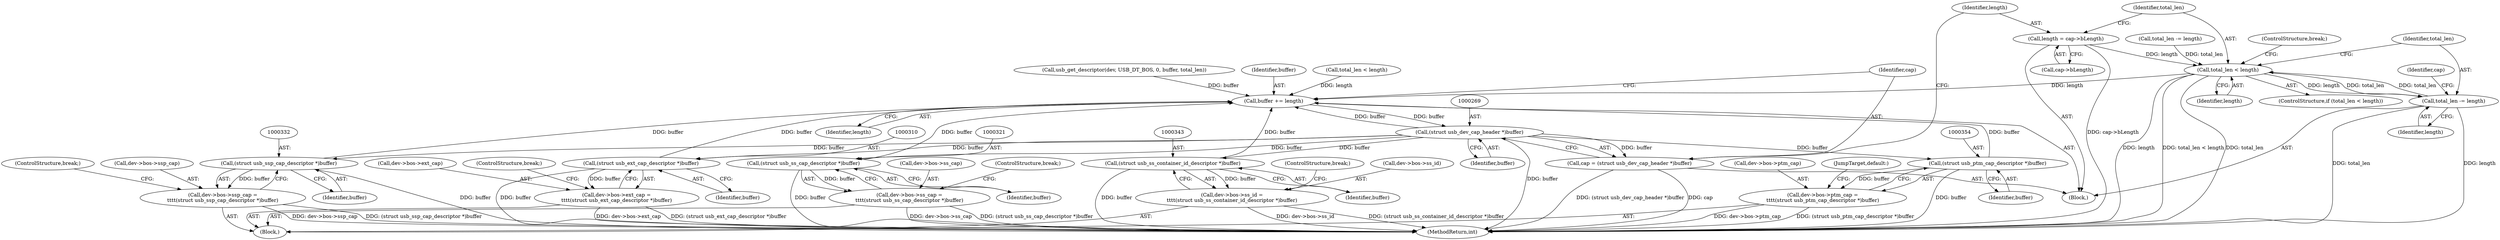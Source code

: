 digraph "0_linux_1c0edc3633b56000e18d82fc241e3995ca18a69e@pointer" {
"1000271" [label="(Call,length = cap->bLength)"];
"1000277" [label="(Call,total_len < length)"];
"1000263" [label="(Call,buffer += length)"];
"1000268" [label="(Call,(struct usb_dev_cap_header *)buffer)"];
"1000266" [label="(Call,cap = (struct usb_dev_cap_header *)buffer)"];
"1000309" [label="(Call,(struct usb_ext_cap_descriptor *)buffer)"];
"1000303" [label="(Call,dev->bos->ext_cap =\n\t\t\t\t(struct usb_ext_cap_descriptor *)buffer)"];
"1000320" [label="(Call,(struct usb_ss_cap_descriptor *)buffer)"];
"1000314" [label="(Call,dev->bos->ss_cap =\n\t\t\t\t(struct usb_ss_cap_descriptor *)buffer)"];
"1000331" [label="(Call,(struct usb_ssp_cap_descriptor *)buffer)"];
"1000325" [label="(Call,dev->bos->ssp_cap =\n\t\t\t\t(struct usb_ssp_cap_descriptor *)buffer)"];
"1000342" [label="(Call,(struct usb_ss_container_id_descriptor *)buffer)"];
"1000336" [label="(Call,dev->bos->ss_id =\n\t\t\t\t(struct usb_ss_container_id_descriptor *)buffer)"];
"1000353" [label="(Call,(struct usb_ptm_cap_descriptor *)buffer)"];
"1000347" [label="(Call,dev->bos->ptm_cap =\n\t\t\t\t(struct usb_ptm_cap_descriptor *)buffer)"];
"1000281" [label="(Call,total_len -= length)"];
"1000227" [label="(Call,usb_get_descriptor(dev, USB_DT_BOS, 0, buffer, total_len))"];
"1000283" [label="(Identifier,length)"];
"1000299" [label="(Block,)"];
"1000267" [label="(Identifier,cap)"];
"1000336" [label="(Call,dev->bos->ss_id =\n\t\t\t\t(struct usb_ss_container_id_descriptor *)buffer)"];
"1000280" [label="(ControlStructure,break;)"];
"1000265" [label="(Identifier,length)"];
"1000279" [label="(Identifier,length)"];
"1000348" [label="(Call,dev->bos->ptm_cap)"];
"1000277" [label="(Call,total_len < length)"];
"1000263" [label="(Call,buffer += length)"];
"1000309" [label="(Call,(struct usb_ext_cap_descriptor *)buffer)"];
"1000342" [label="(Call,(struct usb_ss_container_id_descriptor *)buffer)"];
"1000264" [label="(Identifier,buffer)"];
"1000314" [label="(Call,dev->bos->ss_cap =\n\t\t\t\t(struct usb_ss_cap_descriptor *)buffer)"];
"1000333" [label="(Identifier,buffer)"];
"1000337" [label="(Call,dev->bos->ss_id)"];
"1000250" [label="(Call,total_len -= length)"];
"1000272" [label="(Identifier,length)"];
"1000266" [label="(Call,cap = (struct usb_dev_cap_header *)buffer)"];
"1000315" [label="(Call,dev->bos->ss_cap)"];
"1000311" [label="(Identifier,buffer)"];
"1000344" [label="(Identifier,buffer)"];
"1000281" [label="(Call,total_len -= length)"];
"1000345" [label="(ControlStructure,break;)"];
"1000273" [label="(Call,cap->bLength)"];
"1000356" [label="(JumpTarget,default:)"];
"1000323" [label="(ControlStructure,break;)"];
"1000326" [label="(Call,dev->bos->ssp_cap)"];
"1000282" [label="(Identifier,total_len)"];
"1000331" [label="(Call,(struct usb_ssp_cap_descriptor *)buffer)"];
"1000180" [label="(Call,total_len < length)"];
"1000271" [label="(Call,length = cap->bLength)"];
"1000312" [label="(ControlStructure,break;)"];
"1000303" [label="(Call,dev->bos->ext_cap =\n\t\t\t\t(struct usb_ext_cap_descriptor *)buffer)"];
"1000287" [label="(Identifier,cap)"];
"1000268" [label="(Call,(struct usb_dev_cap_header *)buffer)"];
"1000304" [label="(Call,dev->bos->ext_cap)"];
"1000365" [label="(MethodReturn,int)"];
"1000325" [label="(Call,dev->bos->ssp_cap =\n\t\t\t\t(struct usb_ssp_cap_descriptor *)buffer)"];
"1000334" [label="(ControlStructure,break;)"];
"1000355" [label="(Identifier,buffer)"];
"1000278" [label="(Identifier,total_len)"];
"1000353" [label="(Call,(struct usb_ptm_cap_descriptor *)buffer)"];
"1000262" [label="(Block,)"];
"1000322" [label="(Identifier,buffer)"];
"1000347" [label="(Call,dev->bos->ptm_cap =\n\t\t\t\t(struct usb_ptm_cap_descriptor *)buffer)"];
"1000270" [label="(Identifier,buffer)"];
"1000276" [label="(ControlStructure,if (total_len < length))"];
"1000320" [label="(Call,(struct usb_ss_cap_descriptor *)buffer)"];
"1000271" -> "1000262"  [label="AST: "];
"1000271" -> "1000273"  [label="CFG: "];
"1000272" -> "1000271"  [label="AST: "];
"1000273" -> "1000271"  [label="AST: "];
"1000278" -> "1000271"  [label="CFG: "];
"1000271" -> "1000365"  [label="DDG: cap->bLength"];
"1000271" -> "1000277"  [label="DDG: length"];
"1000277" -> "1000276"  [label="AST: "];
"1000277" -> "1000279"  [label="CFG: "];
"1000278" -> "1000277"  [label="AST: "];
"1000279" -> "1000277"  [label="AST: "];
"1000280" -> "1000277"  [label="CFG: "];
"1000282" -> "1000277"  [label="CFG: "];
"1000277" -> "1000365"  [label="DDG: total_len"];
"1000277" -> "1000365"  [label="DDG: total_len < length"];
"1000277" -> "1000365"  [label="DDG: length"];
"1000277" -> "1000263"  [label="DDG: length"];
"1000250" -> "1000277"  [label="DDG: total_len"];
"1000281" -> "1000277"  [label="DDG: total_len"];
"1000277" -> "1000281"  [label="DDG: length"];
"1000277" -> "1000281"  [label="DDG: total_len"];
"1000263" -> "1000262"  [label="AST: "];
"1000263" -> "1000265"  [label="CFG: "];
"1000264" -> "1000263"  [label="AST: "];
"1000265" -> "1000263"  [label="AST: "];
"1000267" -> "1000263"  [label="CFG: "];
"1000180" -> "1000263"  [label="DDG: length"];
"1000309" -> "1000263"  [label="DDG: buffer"];
"1000227" -> "1000263"  [label="DDG: buffer"];
"1000320" -> "1000263"  [label="DDG: buffer"];
"1000268" -> "1000263"  [label="DDG: buffer"];
"1000353" -> "1000263"  [label="DDG: buffer"];
"1000331" -> "1000263"  [label="DDG: buffer"];
"1000342" -> "1000263"  [label="DDG: buffer"];
"1000263" -> "1000268"  [label="DDG: buffer"];
"1000268" -> "1000266"  [label="AST: "];
"1000268" -> "1000270"  [label="CFG: "];
"1000269" -> "1000268"  [label="AST: "];
"1000270" -> "1000268"  [label="AST: "];
"1000266" -> "1000268"  [label="CFG: "];
"1000268" -> "1000365"  [label="DDG: buffer"];
"1000268" -> "1000266"  [label="DDG: buffer"];
"1000268" -> "1000309"  [label="DDG: buffer"];
"1000268" -> "1000320"  [label="DDG: buffer"];
"1000268" -> "1000331"  [label="DDG: buffer"];
"1000268" -> "1000342"  [label="DDG: buffer"];
"1000268" -> "1000353"  [label="DDG: buffer"];
"1000266" -> "1000262"  [label="AST: "];
"1000267" -> "1000266"  [label="AST: "];
"1000272" -> "1000266"  [label="CFG: "];
"1000266" -> "1000365"  [label="DDG: (struct usb_dev_cap_header *)buffer"];
"1000266" -> "1000365"  [label="DDG: cap"];
"1000309" -> "1000303"  [label="AST: "];
"1000309" -> "1000311"  [label="CFG: "];
"1000310" -> "1000309"  [label="AST: "];
"1000311" -> "1000309"  [label="AST: "];
"1000303" -> "1000309"  [label="CFG: "];
"1000309" -> "1000365"  [label="DDG: buffer"];
"1000309" -> "1000303"  [label="DDG: buffer"];
"1000303" -> "1000299"  [label="AST: "];
"1000304" -> "1000303"  [label="AST: "];
"1000312" -> "1000303"  [label="CFG: "];
"1000303" -> "1000365"  [label="DDG: (struct usb_ext_cap_descriptor *)buffer"];
"1000303" -> "1000365"  [label="DDG: dev->bos->ext_cap"];
"1000320" -> "1000314"  [label="AST: "];
"1000320" -> "1000322"  [label="CFG: "];
"1000321" -> "1000320"  [label="AST: "];
"1000322" -> "1000320"  [label="AST: "];
"1000314" -> "1000320"  [label="CFG: "];
"1000320" -> "1000365"  [label="DDG: buffer"];
"1000320" -> "1000314"  [label="DDG: buffer"];
"1000314" -> "1000299"  [label="AST: "];
"1000315" -> "1000314"  [label="AST: "];
"1000323" -> "1000314"  [label="CFG: "];
"1000314" -> "1000365"  [label="DDG: dev->bos->ss_cap"];
"1000314" -> "1000365"  [label="DDG: (struct usb_ss_cap_descriptor *)buffer"];
"1000331" -> "1000325"  [label="AST: "];
"1000331" -> "1000333"  [label="CFG: "];
"1000332" -> "1000331"  [label="AST: "];
"1000333" -> "1000331"  [label="AST: "];
"1000325" -> "1000331"  [label="CFG: "];
"1000331" -> "1000365"  [label="DDG: buffer"];
"1000331" -> "1000325"  [label="DDG: buffer"];
"1000325" -> "1000299"  [label="AST: "];
"1000326" -> "1000325"  [label="AST: "];
"1000334" -> "1000325"  [label="CFG: "];
"1000325" -> "1000365"  [label="DDG: dev->bos->ssp_cap"];
"1000325" -> "1000365"  [label="DDG: (struct usb_ssp_cap_descriptor *)buffer"];
"1000342" -> "1000336"  [label="AST: "];
"1000342" -> "1000344"  [label="CFG: "];
"1000343" -> "1000342"  [label="AST: "];
"1000344" -> "1000342"  [label="AST: "];
"1000336" -> "1000342"  [label="CFG: "];
"1000342" -> "1000365"  [label="DDG: buffer"];
"1000342" -> "1000336"  [label="DDG: buffer"];
"1000336" -> "1000299"  [label="AST: "];
"1000337" -> "1000336"  [label="AST: "];
"1000345" -> "1000336"  [label="CFG: "];
"1000336" -> "1000365"  [label="DDG: (struct usb_ss_container_id_descriptor *)buffer"];
"1000336" -> "1000365"  [label="DDG: dev->bos->ss_id"];
"1000353" -> "1000347"  [label="AST: "];
"1000353" -> "1000355"  [label="CFG: "];
"1000354" -> "1000353"  [label="AST: "];
"1000355" -> "1000353"  [label="AST: "];
"1000347" -> "1000353"  [label="CFG: "];
"1000353" -> "1000365"  [label="DDG: buffer"];
"1000353" -> "1000347"  [label="DDG: buffer"];
"1000347" -> "1000299"  [label="AST: "];
"1000348" -> "1000347"  [label="AST: "];
"1000356" -> "1000347"  [label="CFG: "];
"1000347" -> "1000365"  [label="DDG: (struct usb_ptm_cap_descriptor *)buffer"];
"1000347" -> "1000365"  [label="DDG: dev->bos->ptm_cap"];
"1000281" -> "1000262"  [label="AST: "];
"1000281" -> "1000283"  [label="CFG: "];
"1000282" -> "1000281"  [label="AST: "];
"1000283" -> "1000281"  [label="AST: "];
"1000287" -> "1000281"  [label="CFG: "];
"1000281" -> "1000365"  [label="DDG: total_len"];
"1000281" -> "1000365"  [label="DDG: length"];
}
